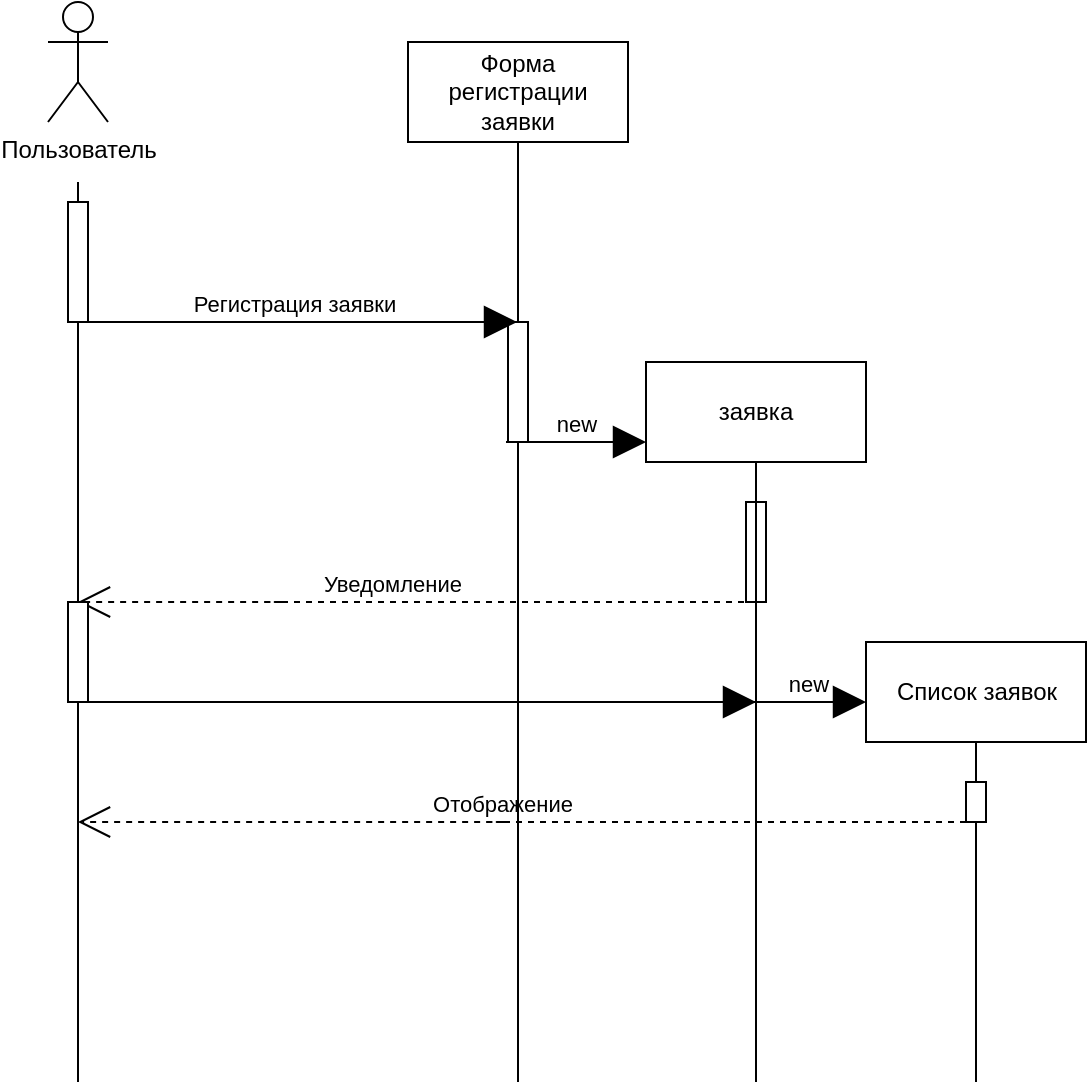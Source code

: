 <mxfile version="15.3.5" type="github">
  <diagram id="yxd2h5v2QWg0KXxMQdkO" name="Page-1">
    <mxGraphModel dx="1422" dy="765" grid="1" gridSize="10" guides="1" tooltips="1" connect="1" arrows="1" fold="1" page="1" pageScale="1" pageWidth="827" pageHeight="1169" math="0" shadow="0">
      <root>
        <mxCell id="0" />
        <mxCell id="1" parent="0" />
        <mxCell id="6VRx5CO1xJcbrcZvfMLV-1" value="Пользователь&lt;br&gt;" style="shape=umlActor;verticalLabelPosition=bottom;verticalAlign=top;html=1;outlineConnect=0;hachureGap=4;pointerEvents=0;" vertex="1" parent="1">
          <mxGeometry x="60" y="100" width="30" height="60" as="geometry" />
        </mxCell>
        <mxCell id="6VRx5CO1xJcbrcZvfMLV-2" value="" style="line;strokeWidth=1;direction=south;html=1;perimeter=backbonePerimeter;points=[];outlineConnect=0;hachureGap=4;pointerEvents=0;" vertex="1" parent="1">
          <mxGeometry x="70" y="190" width="10" height="450" as="geometry" />
        </mxCell>
        <mxCell id="6VRx5CO1xJcbrcZvfMLV-3" value="" style="verticalLabelPosition=bottom;verticalAlign=top;html=1;shape=mxgraph.basic.rect;fillColor2=none;strokeWidth=1;size=20;indent=5;hachureGap=4;pointerEvents=0;" vertex="1" parent="1">
          <mxGeometry x="70" y="200" width="10" height="60" as="geometry" />
        </mxCell>
        <mxCell id="6VRx5CO1xJcbrcZvfMLV-4" value="" style="verticalLabelPosition=bottom;verticalAlign=top;html=1;shape=mxgraph.basic.rect;fillColor2=none;strokeWidth=1;size=20;indent=5;hachureGap=4;pointerEvents=0;" vertex="1" parent="1">
          <mxGeometry x="70" y="320" width="10" as="geometry" />
        </mxCell>
        <mxCell id="6VRx5CO1xJcbrcZvfMLV-8" value="" style="verticalLabelPosition=bottom;verticalAlign=top;html=1;shape=mxgraph.basic.rect;fillColor2=none;strokeWidth=1;size=20;indent=5;hachureGap=4;pointerEvents=0;" vertex="1" parent="1">
          <mxGeometry x="409" y="350" width="10" height="50" as="geometry" />
        </mxCell>
        <mxCell id="6VRx5CO1xJcbrcZvfMLV-12" value="" style="line;strokeWidth=1;direction=south;html=1;perimeter=backbonePerimeter;points=[];outlineConnect=0;hachureGap=4;pointerEvents=0;" vertex="1" parent="1">
          <mxGeometry x="290" y="170" width="10" height="470" as="geometry" />
        </mxCell>
        <mxCell id="6VRx5CO1xJcbrcZvfMLV-13" value="" style="line;strokeWidth=1;direction=south;html=1;perimeter=backbonePerimeter;points=[];outlineConnect=0;hachureGap=4;pointerEvents=0;" vertex="1" parent="1">
          <mxGeometry x="519" y="470" width="10" height="170" as="geometry" />
        </mxCell>
        <mxCell id="6VRx5CO1xJcbrcZvfMLV-15" value="" style="verticalLabelPosition=bottom;verticalAlign=top;html=1;shape=mxgraph.basic.rect;fillColor2=none;strokeWidth=1;size=20;indent=5;hachureGap=4;pointerEvents=0;" vertex="1" parent="1">
          <mxGeometry x="290" y="260" width="10" height="60" as="geometry" />
        </mxCell>
        <mxCell id="6VRx5CO1xJcbrcZvfMLV-16" value="Форма регистрации заявки" style="html=1;hachureGap=4;pointerEvents=0;strokeWidth=1;align=center;whiteSpace=wrap;" vertex="1" parent="1">
          <mxGeometry x="240" y="120" width="110" height="50" as="geometry" />
        </mxCell>
        <mxCell id="6VRx5CO1xJcbrcZvfMLV-17" value="Список заявок" style="html=1;hachureGap=4;pointerEvents=0;strokeWidth=1;" vertex="1" parent="1">
          <mxGeometry x="469" y="420" width="110" height="50" as="geometry" />
        </mxCell>
        <mxCell id="6VRx5CO1xJcbrcZvfMLV-20" value="Регистрация заявки" style="html=1;verticalAlign=bottom;labelBackgroundColor=none;endArrow=block;endFill=1;startSize=14;endSize=14;sourcePerimeterSpacing=8;targetPerimeterSpacing=8;" edge="1" parent="1" target="6VRx5CO1xJcbrcZvfMLV-12">
          <mxGeometry width="160" relative="1" as="geometry">
            <mxPoint x="70" y="260" as="sourcePoint" />
            <mxPoint x="230" y="260" as="targetPoint" />
            <Array as="points">
              <mxPoint x="270" y="260" />
            </Array>
          </mxGeometry>
        </mxCell>
        <mxCell id="6VRx5CO1xJcbrcZvfMLV-21" value="Уведомление" style="html=1;verticalAlign=bottom;labelBackgroundColor=none;endArrow=open;endFill=0;dashed=1;startSize=14;endSize=14;sourcePerimeterSpacing=8;targetPerimeterSpacing=8;exitX=-0.1;exitY=1;exitDx=0;exitDy=0;exitPerimeter=0;" edge="1" parent="1" source="6VRx5CO1xJcbrcZvfMLV-8" target="6VRx5CO1xJcbrcZvfMLV-2">
          <mxGeometry width="160" relative="1" as="geometry">
            <mxPoint x="280" y="400" as="sourcePoint" />
            <mxPoint x="80" y="400" as="targetPoint" />
            <Array as="points">
              <mxPoint x="170" y="400" />
              <mxPoint x="180" y="400" />
            </Array>
          </mxGeometry>
        </mxCell>
        <mxCell id="6VRx5CO1xJcbrcZvfMLV-22" value="new" style="html=1;verticalAlign=bottom;labelBackgroundColor=none;endArrow=block;endFill=1;startSize=14;endSize=14;sourcePerimeterSpacing=8;targetPerimeterSpacing=8;exitX=0.5;exitY=1;exitDx=0;exitDy=0;exitPerimeter=0;" edge="1" parent="1" source="6VRx5CO1xJcbrcZvfMLV-30">
          <mxGeometry x="0.853" width="160" relative="1" as="geometry">
            <mxPoint x="109" y="450" as="sourcePoint" />
            <mxPoint x="469" y="450" as="targetPoint" />
            <Array as="points">
              <mxPoint x="239" y="450" />
            </Array>
            <mxPoint as="offset" />
          </mxGeometry>
        </mxCell>
        <mxCell id="6VRx5CO1xJcbrcZvfMLV-27" value="заявка" style="html=1;hachureGap=4;pointerEvents=0;strokeWidth=1;whiteSpace=wrap;" vertex="1" parent="1">
          <mxGeometry x="359" y="280" width="110" height="50" as="geometry" />
        </mxCell>
        <mxCell id="6VRx5CO1xJcbrcZvfMLV-28" value="new" style="html=1;verticalAlign=bottom;labelBackgroundColor=none;endArrow=block;endFill=1;startSize=14;endSize=14;sourcePerimeterSpacing=8;targetPerimeterSpacing=8;" edge="1" parent="1">
          <mxGeometry width="160" relative="1" as="geometry">
            <mxPoint x="289" y="320" as="sourcePoint" />
            <mxPoint x="359" y="320" as="targetPoint" />
            <Array as="points">
              <mxPoint x="334.5" y="320" />
            </Array>
          </mxGeometry>
        </mxCell>
        <mxCell id="6VRx5CO1xJcbrcZvfMLV-29" value="" style="line;strokeWidth=1;direction=south;html=1;perimeter=backbonePerimeter;points=[];outlineConnect=0;hachureGap=4;pointerEvents=0;" vertex="1" parent="1">
          <mxGeometry x="409" y="330" width="10" height="310" as="geometry" />
        </mxCell>
        <mxCell id="6VRx5CO1xJcbrcZvfMLV-30" value="" style="verticalLabelPosition=bottom;verticalAlign=top;html=1;shape=mxgraph.basic.rect;fillColor2=none;strokeWidth=1;size=20;indent=5;hachureGap=4;pointerEvents=0;" vertex="1" parent="1">
          <mxGeometry x="70" y="400" width="10" height="50" as="geometry" />
        </mxCell>
        <mxCell id="6VRx5CO1xJcbrcZvfMLV-33" value="" style="html=1;verticalAlign=bottom;labelBackgroundColor=none;endArrow=block;endFill=1;startSize=14;endSize=14;sourcePerimeterSpacing=8;targetPerimeterSpacing=8;" edge="1" parent="1">
          <mxGeometry x="0.853" width="160" relative="1" as="geometry">
            <mxPoint x="80" y="450" as="sourcePoint" />
            <mxPoint x="414" y="450" as="targetPoint" />
            <Array as="points">
              <mxPoint x="184" y="450" />
            </Array>
            <mxPoint as="offset" />
          </mxGeometry>
        </mxCell>
        <mxCell id="6VRx5CO1xJcbrcZvfMLV-34" value="" style="verticalLabelPosition=bottom;verticalAlign=top;html=1;shape=mxgraph.basic.rect;fillColor2=none;strokeWidth=1;size=20;indent=5;hachureGap=4;pointerEvents=0;" vertex="1" parent="1">
          <mxGeometry x="519" y="490" width="10" height="20" as="geometry" />
        </mxCell>
        <mxCell id="6VRx5CO1xJcbrcZvfMLV-35" value="Отображение" style="html=1;verticalAlign=bottom;labelBackgroundColor=none;endArrow=open;endFill=0;dashed=1;startSize=14;endSize=14;sourcePerimeterSpacing=8;targetPerimeterSpacing=8;exitX=-0.1;exitY=1;exitDx=0;exitDy=0;exitPerimeter=0;" edge="1" parent="1" target="6VRx5CO1xJcbrcZvfMLV-2">
          <mxGeometry width="160" relative="1" as="geometry">
            <mxPoint x="519" y="510" as="sourcePoint" />
            <mxPoint x="160" y="510" as="targetPoint" />
            <Array as="points">
              <mxPoint x="281" y="510" />
              <mxPoint x="291" y="510" />
            </Array>
          </mxGeometry>
        </mxCell>
      </root>
    </mxGraphModel>
  </diagram>
</mxfile>
